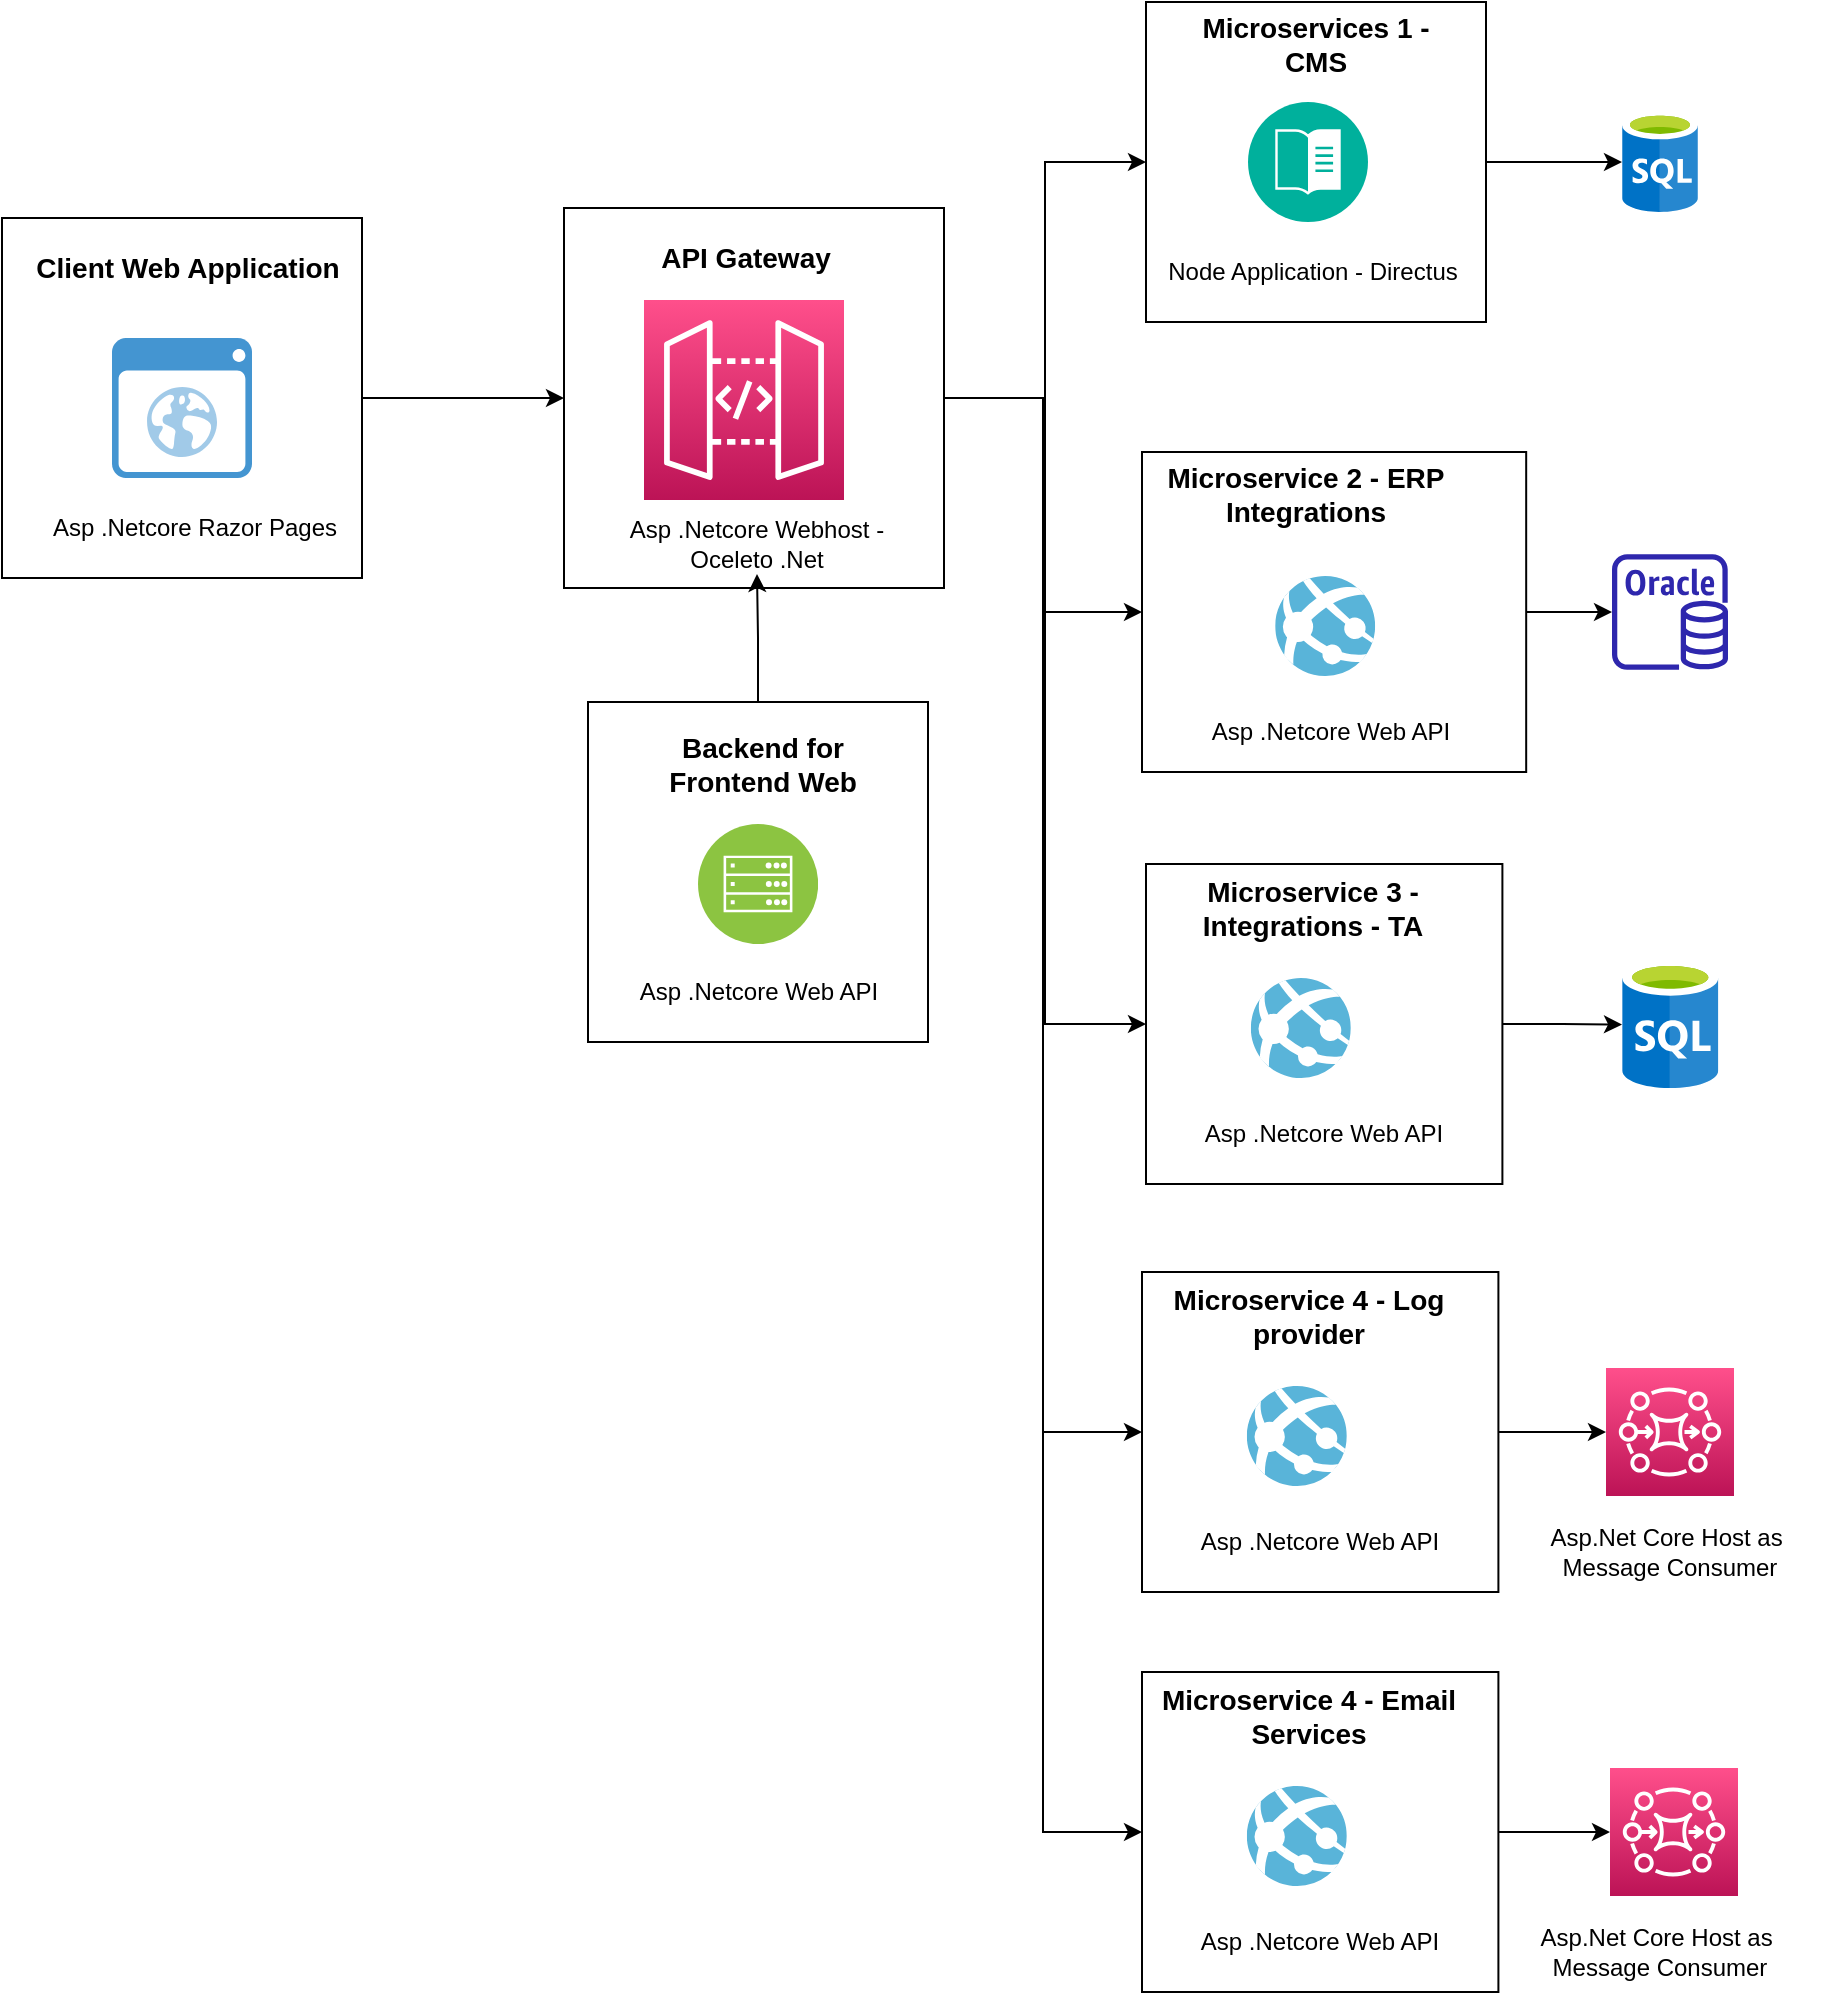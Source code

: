 <mxfile version="21.5.2" type="github">
  <diagram name="Page-1" id="9B2FrqlO3O0PhIjn9zHE">
    <mxGraphModel dx="1948" dy="534" grid="1" gridSize="10" guides="1" tooltips="1" connect="1" arrows="1" fold="1" page="1" pageScale="1" pageWidth="850" pageHeight="1100" math="0" shadow="0">
      <root>
        <mxCell id="0" />
        <mxCell id="1" parent="0" />
        <mxCell id="-9dhcDxef-u13hbrz7UL-17" value="" style="image;sketch=0;aspect=fixed;html=1;points=[];align=center;fontSize=12;image=img/lib/mscae/SQL_Database_generic.svg;" vertex="1" parent="1">
          <mxGeometry x="770" y="85" width="38" height="50" as="geometry" />
        </mxCell>
        <mxCell id="-9dhcDxef-u13hbrz7UL-23" value="" style="group" vertex="1" connectable="0" parent="1">
          <mxGeometry x="532" y="30" width="170" height="160" as="geometry" />
        </mxCell>
        <mxCell id="-9dhcDxef-u13hbrz7UL-22" value="&lt;b&gt;&lt;br&gt;&lt;br&gt;&lt;/b&gt;" style="rounded=0;whiteSpace=wrap;html=1;" vertex="1" parent="-9dhcDxef-u13hbrz7UL-23">
          <mxGeometry width="170" height="160" as="geometry" />
        </mxCell>
        <mxCell id="-9dhcDxef-u13hbrz7UL-24" value="&lt;span style=&quot;font-size: 14px;&quot;&gt;&lt;b&gt;Microservices 1 - CMS&lt;/b&gt;&lt;/span&gt;" style="text;html=1;strokeColor=none;fillColor=none;align=center;verticalAlign=middle;whiteSpace=wrap;rounded=0;" vertex="1" parent="-9dhcDxef-u13hbrz7UL-23">
          <mxGeometry x="10" y="6" width="150" height="30" as="geometry" />
        </mxCell>
        <mxCell id="-9dhcDxef-u13hbrz7UL-34" value="" style="image;aspect=fixed;perimeter=ellipsePerimeter;html=1;align=center;shadow=0;dashed=0;fontColor=#4277BB;labelBackgroundColor=default;fontSize=12;spacingTop=3;image=img/lib/ibm/management/content_management.svg;" vertex="1" parent="-9dhcDxef-u13hbrz7UL-23">
          <mxGeometry x="51" y="50" width="60" height="60" as="geometry" />
        </mxCell>
        <mxCell id="-9dhcDxef-u13hbrz7UL-35" value="Node Application - Directus" style="text;html=1;strokeColor=none;fillColor=none;align=center;verticalAlign=middle;whiteSpace=wrap;rounded=0;container=0;" vertex="1" parent="-9dhcDxef-u13hbrz7UL-23">
          <mxGeometry y="120" width="167" height="30" as="geometry" />
        </mxCell>
        <mxCell id="-9dhcDxef-u13hbrz7UL-25" value="" style="group" vertex="1" connectable="0" parent="1">
          <mxGeometry x="-40" y="138" width="180" height="180" as="geometry" />
        </mxCell>
        <mxCell id="-9dhcDxef-u13hbrz7UL-6" value="" style="whiteSpace=wrap;html=1;aspect=fixed;" vertex="1" parent="-9dhcDxef-u13hbrz7UL-25">
          <mxGeometry width="180" height="180" as="geometry" />
        </mxCell>
        <mxCell id="-9dhcDxef-u13hbrz7UL-4" value="" style="shadow=0;dashed=0;html=1;strokeColor=none;fillColor=#4495D1;labelPosition=center;verticalLabelPosition=bottom;verticalAlign=top;align=center;outlineConnect=0;shape=mxgraph.veeam.2d.web_ui;" vertex="1" parent="-9dhcDxef-u13hbrz7UL-25">
          <mxGeometry x="55" y="60" width="70" height="70" as="geometry" />
        </mxCell>
        <mxCell id="-9dhcDxef-u13hbrz7UL-5" value="&lt;b&gt;&lt;font style=&quot;font-size: 14px;&quot;&gt;Client Web Application&lt;/font&gt;&lt;/b&gt;" style="text;html=1;strokeColor=none;fillColor=none;align=center;verticalAlign=middle;whiteSpace=wrap;rounded=0;" vertex="1" parent="-9dhcDxef-u13hbrz7UL-25">
          <mxGeometry x="13.5" y="10" width="157.5" height="30" as="geometry" />
        </mxCell>
        <mxCell id="-9dhcDxef-u13hbrz7UL-7" value="Asp .Netcore Razor Pages" style="text;html=1;strokeColor=none;fillColor=none;align=center;verticalAlign=middle;whiteSpace=wrap;rounded=0;" vertex="1" parent="-9dhcDxef-u13hbrz7UL-25">
          <mxGeometry x="24" y="140" width="145" height="30" as="geometry" />
        </mxCell>
        <mxCell id="-9dhcDxef-u13hbrz7UL-26" value="" style="group" vertex="1" connectable="0" parent="1">
          <mxGeometry x="241" y="133" width="190" height="190" as="geometry" />
        </mxCell>
        <mxCell id="-9dhcDxef-u13hbrz7UL-9" value="" style="whiteSpace=wrap;html=1;aspect=fixed;" vertex="1" parent="-9dhcDxef-u13hbrz7UL-26">
          <mxGeometry width="190" height="190" as="geometry" />
        </mxCell>
        <mxCell id="-9dhcDxef-u13hbrz7UL-8" value="" style="sketch=0;points=[[0,0,0],[0.25,0,0],[0.5,0,0],[0.75,0,0],[1,0,0],[0,1,0],[0.25,1,0],[0.5,1,0],[0.75,1,0],[1,1,0],[0,0.25,0],[0,0.5,0],[0,0.75,0],[1,0.25,0],[1,0.5,0],[1,0.75,0]];outlineConnect=0;fontColor=#232F3E;gradientColor=#FF4F8B;gradientDirection=north;fillColor=#BC1356;strokeColor=#ffffff;dashed=0;verticalLabelPosition=bottom;verticalAlign=top;align=center;html=1;fontSize=12;fontStyle=0;aspect=fixed;shape=mxgraph.aws4.resourceIcon;resIcon=mxgraph.aws4.api_gateway;" vertex="1" parent="-9dhcDxef-u13hbrz7UL-26">
          <mxGeometry x="40" y="46" width="100" height="100" as="geometry" />
        </mxCell>
        <mxCell id="-9dhcDxef-u13hbrz7UL-10" value="&lt;b&gt;&lt;font style=&quot;font-size: 14px;&quot;&gt;API Gateway&lt;/font&gt;&lt;/b&gt;" style="text;html=1;strokeColor=none;fillColor=none;align=center;verticalAlign=middle;whiteSpace=wrap;rounded=0;" vertex="1" parent="-9dhcDxef-u13hbrz7UL-26">
          <mxGeometry x="41" y="10" width="100" height="30" as="geometry" />
        </mxCell>
        <mxCell id="-9dhcDxef-u13hbrz7UL-11" value="Asp .Netcore Webhost - Oceleto .Net" style="text;html=1;strokeColor=none;fillColor=none;align=center;verticalAlign=middle;whiteSpace=wrap;rounded=0;" vertex="1" parent="-9dhcDxef-u13hbrz7UL-26">
          <mxGeometry x="13" y="153" width="167" height="30" as="geometry" />
        </mxCell>
        <mxCell id="-9dhcDxef-u13hbrz7UL-33" value="" style="group" vertex="1" connectable="0" parent="1">
          <mxGeometry x="253" y="380" width="175" height="170" as="geometry" />
        </mxCell>
        <mxCell id="-9dhcDxef-u13hbrz7UL-27" value="" style="whiteSpace=wrap;html=1;aspect=fixed;container=0;" vertex="1" parent="-9dhcDxef-u13hbrz7UL-33">
          <mxGeometry width="170" height="170" as="geometry" />
        </mxCell>
        <mxCell id="-9dhcDxef-u13hbrz7UL-28" value="" style="image;aspect=fixed;perimeter=ellipsePerimeter;html=1;align=center;shadow=0;dashed=0;fontColor=#4277BB;labelBackgroundColor=default;fontSize=12;spacingTop=3;image=img/lib/ibm/infrastructure/mobile_backend.svg;container=0;" vertex="1" parent="-9dhcDxef-u13hbrz7UL-33">
          <mxGeometry x="55" y="61" width="60" height="60" as="geometry" />
        </mxCell>
        <mxCell id="-9dhcDxef-u13hbrz7UL-29" value="&lt;b&gt;&lt;font style=&quot;font-size: 14px;&quot;&gt;Backend for &lt;br&gt;Frontend Web&lt;/font&gt;&lt;/b&gt;" style="text;html=1;strokeColor=none;fillColor=none;align=center;verticalAlign=middle;whiteSpace=wrap;rounded=0;container=0;" vertex="1" parent="-9dhcDxef-u13hbrz7UL-33">
          <mxGeometry x="5" y="20" width="165" height="21" as="geometry" />
        </mxCell>
        <mxCell id="-9dhcDxef-u13hbrz7UL-30" value="Asp .Netcore Web API" style="text;html=1;strokeColor=none;fillColor=none;align=center;verticalAlign=middle;whiteSpace=wrap;rounded=0;container=0;" vertex="1" parent="-9dhcDxef-u13hbrz7UL-33">
          <mxGeometry x="1.5" y="130" width="167" height="30" as="geometry" />
        </mxCell>
        <mxCell id="-9dhcDxef-u13hbrz7UL-37" value="" style="group" vertex="1" connectable="0" parent="1">
          <mxGeometry x="530" y="255" width="200" height="160" as="geometry" />
        </mxCell>
        <mxCell id="-9dhcDxef-u13hbrz7UL-36" value="&lt;b&gt;&lt;br&gt;&lt;br&gt;&lt;/b&gt;" style="rounded=0;whiteSpace=wrap;html=1;" vertex="1" parent="-9dhcDxef-u13hbrz7UL-37">
          <mxGeometry width="192.09" height="160" as="geometry" />
        </mxCell>
        <mxCell id="-9dhcDxef-u13hbrz7UL-20" value="" style="image;sketch=0;aspect=fixed;html=1;points=[];align=center;fontSize=12;image=img/lib/mscae/App_Services.svg;" vertex="1" parent="-9dhcDxef-u13hbrz7UL-37">
          <mxGeometry x="66.588" y="62" width="50" height="50" as="geometry" />
        </mxCell>
        <mxCell id="-9dhcDxef-u13hbrz7UL-38" value="&lt;span style=&quot;font-size: 14px;&quot;&gt;&lt;b&gt;Microservice 2 - ERP Integrations&lt;/b&gt;&lt;/span&gt;" style="text;html=1;strokeColor=none;fillColor=none;align=center;verticalAlign=middle;whiteSpace=wrap;rounded=0;container=0;" vertex="1" parent="-9dhcDxef-u13hbrz7UL-37">
          <mxGeometry x="-11.299" y="10" width="186.441" height="21" as="geometry" />
        </mxCell>
        <mxCell id="-9dhcDxef-u13hbrz7UL-49" value="Asp .Netcore Web API" style="text;html=1;strokeColor=none;fillColor=none;align=center;verticalAlign=middle;whiteSpace=wrap;rounded=0;container=0;" vertex="1" parent="-9dhcDxef-u13hbrz7UL-37">
          <mxGeometry y="125" width="188.701" height="30" as="geometry" />
        </mxCell>
        <mxCell id="-9dhcDxef-u13hbrz7UL-39" value="" style="edgeStyle=orthogonalEdgeStyle;rounded=0;orthogonalLoop=1;jettySize=auto;html=1;" edge="1" parent="1" source="-9dhcDxef-u13hbrz7UL-6" target="-9dhcDxef-u13hbrz7UL-9">
          <mxGeometry relative="1" as="geometry" />
        </mxCell>
        <mxCell id="-9dhcDxef-u13hbrz7UL-40" style="edgeStyle=orthogonalEdgeStyle;rounded=0;orthogonalLoop=1;jettySize=auto;html=1;" edge="1" parent="1" source="-9dhcDxef-u13hbrz7UL-9" target="-9dhcDxef-u13hbrz7UL-22">
          <mxGeometry relative="1" as="geometry" />
        </mxCell>
        <mxCell id="-9dhcDxef-u13hbrz7UL-42" style="edgeStyle=orthogonalEdgeStyle;rounded=0;orthogonalLoop=1;jettySize=auto;html=1;entryX=0.5;entryY=1;entryDx=0;entryDy=0;" edge="1" parent="1" source="-9dhcDxef-u13hbrz7UL-27" target="-9dhcDxef-u13hbrz7UL-11">
          <mxGeometry relative="1" as="geometry" />
        </mxCell>
        <mxCell id="-9dhcDxef-u13hbrz7UL-43" value="" style="group" vertex="1" connectable="0" parent="1">
          <mxGeometry x="532" y="456" width="188" height="160" as="geometry" />
        </mxCell>
        <mxCell id="-9dhcDxef-u13hbrz7UL-44" value="&lt;b&gt;&lt;br&gt;&lt;br&gt;&lt;/b&gt;" style="rounded=0;whiteSpace=wrap;html=1;" vertex="1" parent="-9dhcDxef-u13hbrz7UL-43">
          <mxGeometry y="5" width="178.198" height="160" as="geometry" />
        </mxCell>
        <mxCell id="-9dhcDxef-u13hbrz7UL-45" value="" style="image;sketch=0;aspect=fixed;html=1;points=[];align=center;fontSize=12;image=img/lib/mscae/App_Services.svg;" vertex="1" parent="-9dhcDxef-u13hbrz7UL-43">
          <mxGeometry x="52.411" y="62" width="50" height="50" as="geometry" />
        </mxCell>
        <mxCell id="-9dhcDxef-u13hbrz7UL-46" value="&lt;span style=&quot;font-size: 14px;&quot;&gt;&lt;b&gt;Microservice 3 - Integrations - TA&lt;/b&gt;&lt;/span&gt;" style="text;html=1;strokeColor=none;fillColor=none;align=center;verticalAlign=middle;whiteSpace=wrap;rounded=0;container=0;" vertex="1" parent="-9dhcDxef-u13hbrz7UL-43">
          <mxGeometry x="-2.621" y="16" width="172.957" height="21" as="geometry" />
        </mxCell>
        <mxCell id="-9dhcDxef-u13hbrz7UL-51" value="Asp .Netcore Web API" style="text;html=1;strokeColor=none;fillColor=none;align=center;verticalAlign=middle;whiteSpace=wrap;rounded=0;container=0;" vertex="1" parent="-9dhcDxef-u13hbrz7UL-43">
          <mxGeometry x="-9.801" y="125" width="197.801" height="30" as="geometry" />
        </mxCell>
        <mxCell id="-9dhcDxef-u13hbrz7UL-48" value="" style="image;sketch=0;aspect=fixed;html=1;points=[];align=center;fontSize=12;image=img/lib/mscae/SQL_Database_generic.svg;" vertex="1" parent="1">
          <mxGeometry x="770" y="509.5" width="48.26" height="63.5" as="geometry" />
        </mxCell>
        <mxCell id="-9dhcDxef-u13hbrz7UL-50" value="" style="sketch=0;outlineConnect=0;fontColor=#232F3E;gradientColor=none;fillColor=#2E27AD;strokeColor=none;dashed=0;verticalLabelPosition=bottom;verticalAlign=top;align=center;html=1;fontSize=12;fontStyle=0;aspect=fixed;pointerEvents=1;shape=mxgraph.aws4.rds_oracle_instance;" vertex="1" parent="1">
          <mxGeometry x="765" y="306" width="58" height="58" as="geometry" />
        </mxCell>
        <mxCell id="-9dhcDxef-u13hbrz7UL-52" style="edgeStyle=orthogonalEdgeStyle;rounded=0;orthogonalLoop=1;jettySize=auto;html=1;" edge="1" parent="1" source="-9dhcDxef-u13hbrz7UL-9" target="-9dhcDxef-u13hbrz7UL-36">
          <mxGeometry relative="1" as="geometry" />
        </mxCell>
        <mxCell id="-9dhcDxef-u13hbrz7UL-53" style="edgeStyle=orthogonalEdgeStyle;rounded=0;orthogonalLoop=1;jettySize=auto;html=1;entryX=0;entryY=0.5;entryDx=0;entryDy=0;" edge="1" parent="1" source="-9dhcDxef-u13hbrz7UL-9" target="-9dhcDxef-u13hbrz7UL-44">
          <mxGeometry relative="1" as="geometry" />
        </mxCell>
        <mxCell id="-9dhcDxef-u13hbrz7UL-54" value="" style="group" vertex="1" connectable="0" parent="1">
          <mxGeometry x="530" y="660" width="188" height="160" as="geometry" />
        </mxCell>
        <mxCell id="-9dhcDxef-u13hbrz7UL-55" value="&lt;b&gt;&lt;br&gt;&lt;br&gt;&lt;/b&gt;" style="rounded=0;whiteSpace=wrap;html=1;" vertex="1" parent="-9dhcDxef-u13hbrz7UL-54">
          <mxGeometry y="5" width="178.198" height="160" as="geometry" />
        </mxCell>
        <mxCell id="-9dhcDxef-u13hbrz7UL-56" value="" style="image;sketch=0;aspect=fixed;html=1;points=[];align=center;fontSize=12;image=img/lib/mscae/App_Services.svg;" vertex="1" parent="-9dhcDxef-u13hbrz7UL-54">
          <mxGeometry x="52.411" y="62" width="50" height="50" as="geometry" />
        </mxCell>
        <mxCell id="-9dhcDxef-u13hbrz7UL-57" value="&lt;span style=&quot;font-size: 14px;&quot;&gt;&lt;b&gt;Microservice 4 - Log provider&lt;/b&gt;&lt;/span&gt;" style="text;html=1;strokeColor=none;fillColor=none;align=center;verticalAlign=middle;whiteSpace=wrap;rounded=0;container=0;" vertex="1" parent="-9dhcDxef-u13hbrz7UL-54">
          <mxGeometry x="-2.621" y="16" width="172.957" height="21" as="geometry" />
        </mxCell>
        <mxCell id="-9dhcDxef-u13hbrz7UL-58" value="Asp .Netcore Web API" style="text;html=1;strokeColor=none;fillColor=none;align=center;verticalAlign=middle;whiteSpace=wrap;rounded=0;container=0;" vertex="1" parent="-9dhcDxef-u13hbrz7UL-54">
          <mxGeometry x="-9.801" y="125" width="197.801" height="30" as="geometry" />
        </mxCell>
        <mxCell id="-9dhcDxef-u13hbrz7UL-59" value="" style="group" vertex="1" connectable="0" parent="1">
          <mxGeometry x="530" y="860" width="188" height="160" as="geometry" />
        </mxCell>
        <mxCell id="-9dhcDxef-u13hbrz7UL-60" value="&lt;b&gt;&lt;br&gt;&lt;br&gt;&lt;/b&gt;" style="rounded=0;whiteSpace=wrap;html=1;" vertex="1" parent="-9dhcDxef-u13hbrz7UL-59">
          <mxGeometry y="5" width="178.198" height="160" as="geometry" />
        </mxCell>
        <mxCell id="-9dhcDxef-u13hbrz7UL-61" value="" style="image;sketch=0;aspect=fixed;html=1;points=[];align=center;fontSize=12;image=img/lib/mscae/App_Services.svg;" vertex="1" parent="-9dhcDxef-u13hbrz7UL-59">
          <mxGeometry x="52.411" y="62" width="50" height="50" as="geometry" />
        </mxCell>
        <mxCell id="-9dhcDxef-u13hbrz7UL-62" value="&lt;span style=&quot;font-size: 14px;&quot;&gt;&lt;b&gt;Microservice 4 - Email Services&lt;/b&gt;&lt;/span&gt;" style="text;html=1;strokeColor=none;fillColor=none;align=center;verticalAlign=middle;whiteSpace=wrap;rounded=0;container=0;" vertex="1" parent="-9dhcDxef-u13hbrz7UL-59">
          <mxGeometry x="-2.621" y="16" width="172.957" height="21" as="geometry" />
        </mxCell>
        <mxCell id="-9dhcDxef-u13hbrz7UL-63" value="Asp .Netcore Web API" style="text;html=1;strokeColor=none;fillColor=none;align=center;verticalAlign=middle;whiteSpace=wrap;rounded=0;container=0;" vertex="1" parent="-9dhcDxef-u13hbrz7UL-59">
          <mxGeometry x="-9.801" y="125" width="197.801" height="30" as="geometry" />
        </mxCell>
        <mxCell id="-9dhcDxef-u13hbrz7UL-64" value="" style="sketch=0;points=[[0,0,0],[0.25,0,0],[0.5,0,0],[0.75,0,0],[1,0,0],[0,1,0],[0.25,1,0],[0.5,1,0],[0.75,1,0],[1,1,0],[0,0.25,0],[0,0.5,0],[0,0.75,0],[1,0.25,0],[1,0.5,0],[1,0.75,0]];outlineConnect=0;fontColor=#232F3E;gradientColor=#FF4F8B;gradientDirection=north;fillColor=#BC1356;strokeColor=#ffffff;dashed=0;verticalLabelPosition=bottom;verticalAlign=top;align=center;html=1;fontSize=12;fontStyle=0;aspect=fixed;shape=mxgraph.aws4.resourceIcon;resIcon=mxgraph.aws4.mq;" vertex="1" parent="1">
          <mxGeometry x="764" y="913" width="64" height="64" as="geometry" />
        </mxCell>
        <mxCell id="-9dhcDxef-u13hbrz7UL-65" value="" style="sketch=0;points=[[0,0,0],[0.25,0,0],[0.5,0,0],[0.75,0,0],[1,0,0],[0,1,0],[0.25,1,0],[0.5,1,0],[0.75,1,0],[1,1,0],[0,0.25,0],[0,0.5,0],[0,0.75,0],[1,0.25,0],[1,0.5,0],[1,0.75,0]];outlineConnect=0;fontColor=#232F3E;gradientColor=#FF4F8B;gradientDirection=north;fillColor=#BC1356;strokeColor=#ffffff;dashed=0;verticalLabelPosition=bottom;verticalAlign=top;align=center;html=1;fontSize=12;fontStyle=0;aspect=fixed;shape=mxgraph.aws4.resourceIcon;resIcon=mxgraph.aws4.mq;" vertex="1" parent="1">
          <mxGeometry x="762" y="713" width="64" height="64" as="geometry" />
        </mxCell>
        <mxCell id="-9dhcDxef-u13hbrz7UL-66" value="Asp.Net Core Host as&amp;nbsp; Message Consumer" style="text;html=1;strokeColor=none;fillColor=none;align=center;verticalAlign=middle;whiteSpace=wrap;rounded=0;" vertex="1" parent="1">
          <mxGeometry x="718" y="790" width="152" height="30" as="geometry" />
        </mxCell>
        <mxCell id="-9dhcDxef-u13hbrz7UL-68" style="edgeStyle=orthogonalEdgeStyle;rounded=0;orthogonalLoop=1;jettySize=auto;html=1;entryX=0;entryY=0.5;entryDx=0;entryDy=0;" edge="1" parent="1" source="-9dhcDxef-u13hbrz7UL-9" target="-9dhcDxef-u13hbrz7UL-55">
          <mxGeometry relative="1" as="geometry" />
        </mxCell>
        <mxCell id="-9dhcDxef-u13hbrz7UL-69" style="edgeStyle=orthogonalEdgeStyle;rounded=0;orthogonalLoop=1;jettySize=auto;html=1;entryX=0;entryY=0.5;entryDx=0;entryDy=0;" edge="1" parent="1" source="-9dhcDxef-u13hbrz7UL-9" target="-9dhcDxef-u13hbrz7UL-60">
          <mxGeometry relative="1" as="geometry" />
        </mxCell>
        <mxCell id="-9dhcDxef-u13hbrz7UL-70" value="" style="edgeStyle=orthogonalEdgeStyle;rounded=0;orthogonalLoop=1;jettySize=auto;html=1;" edge="1" parent="1" source="-9dhcDxef-u13hbrz7UL-55" target="-9dhcDxef-u13hbrz7UL-65">
          <mxGeometry relative="1" as="geometry" />
        </mxCell>
        <mxCell id="-9dhcDxef-u13hbrz7UL-71" value="" style="edgeStyle=orthogonalEdgeStyle;rounded=0;orthogonalLoop=1;jettySize=auto;html=1;" edge="1" parent="1" source="-9dhcDxef-u13hbrz7UL-60" target="-9dhcDxef-u13hbrz7UL-64">
          <mxGeometry relative="1" as="geometry" />
        </mxCell>
        <mxCell id="-9dhcDxef-u13hbrz7UL-72" value="" style="edgeStyle=orthogonalEdgeStyle;rounded=0;orthogonalLoop=1;jettySize=auto;html=1;" edge="1" parent="1" source="-9dhcDxef-u13hbrz7UL-44" target="-9dhcDxef-u13hbrz7UL-48">
          <mxGeometry relative="1" as="geometry" />
        </mxCell>
        <mxCell id="-9dhcDxef-u13hbrz7UL-73" value="" style="edgeStyle=orthogonalEdgeStyle;rounded=0;orthogonalLoop=1;jettySize=auto;html=1;" edge="1" parent="1" source="-9dhcDxef-u13hbrz7UL-36" target="-9dhcDxef-u13hbrz7UL-50">
          <mxGeometry relative="1" as="geometry" />
        </mxCell>
        <mxCell id="-9dhcDxef-u13hbrz7UL-74" value="" style="edgeStyle=orthogonalEdgeStyle;rounded=0;orthogonalLoop=1;jettySize=auto;html=1;" edge="1" parent="1" source="-9dhcDxef-u13hbrz7UL-22" target="-9dhcDxef-u13hbrz7UL-17">
          <mxGeometry relative="1" as="geometry" />
        </mxCell>
        <mxCell id="-9dhcDxef-u13hbrz7UL-75" value="Asp.Net Core Host as&amp;nbsp; Message Consumer" style="text;html=1;strokeColor=none;fillColor=none;align=center;verticalAlign=middle;whiteSpace=wrap;rounded=0;" vertex="1" parent="1">
          <mxGeometry x="713" y="990" width="152" height="30" as="geometry" />
        </mxCell>
      </root>
    </mxGraphModel>
  </diagram>
</mxfile>

